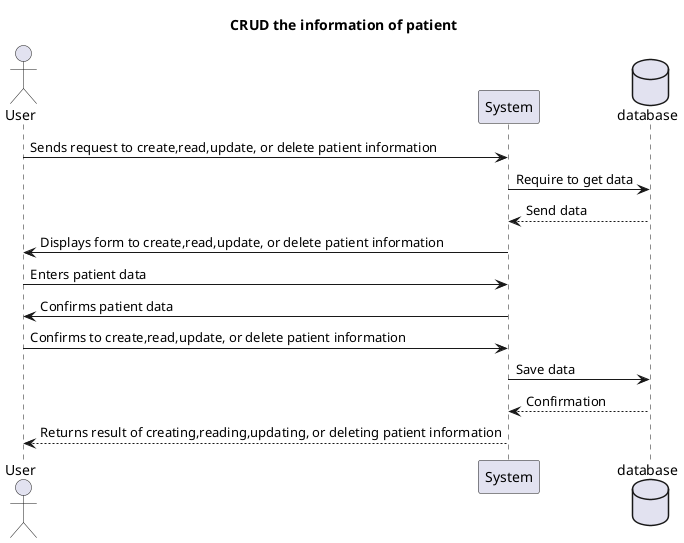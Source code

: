 @startuml
Title CRUD the information of patient
actor User
participant System
Database database

User -> System: Sends request to create,read,update, or delete patient information
System -> database:Require to get data
database --> System:Send data
System -> User: Displays form to create,read,update, or delete patient information
User -> System: Enters patient data
System -> User: Confirms patient data
User -> System: Confirms to create,read,update, or delete patient information
System-> database: Save data
database --> System: Confirmation
System --> User: Returns result of creating,reading,updating, or deleting patient information
@enduml
